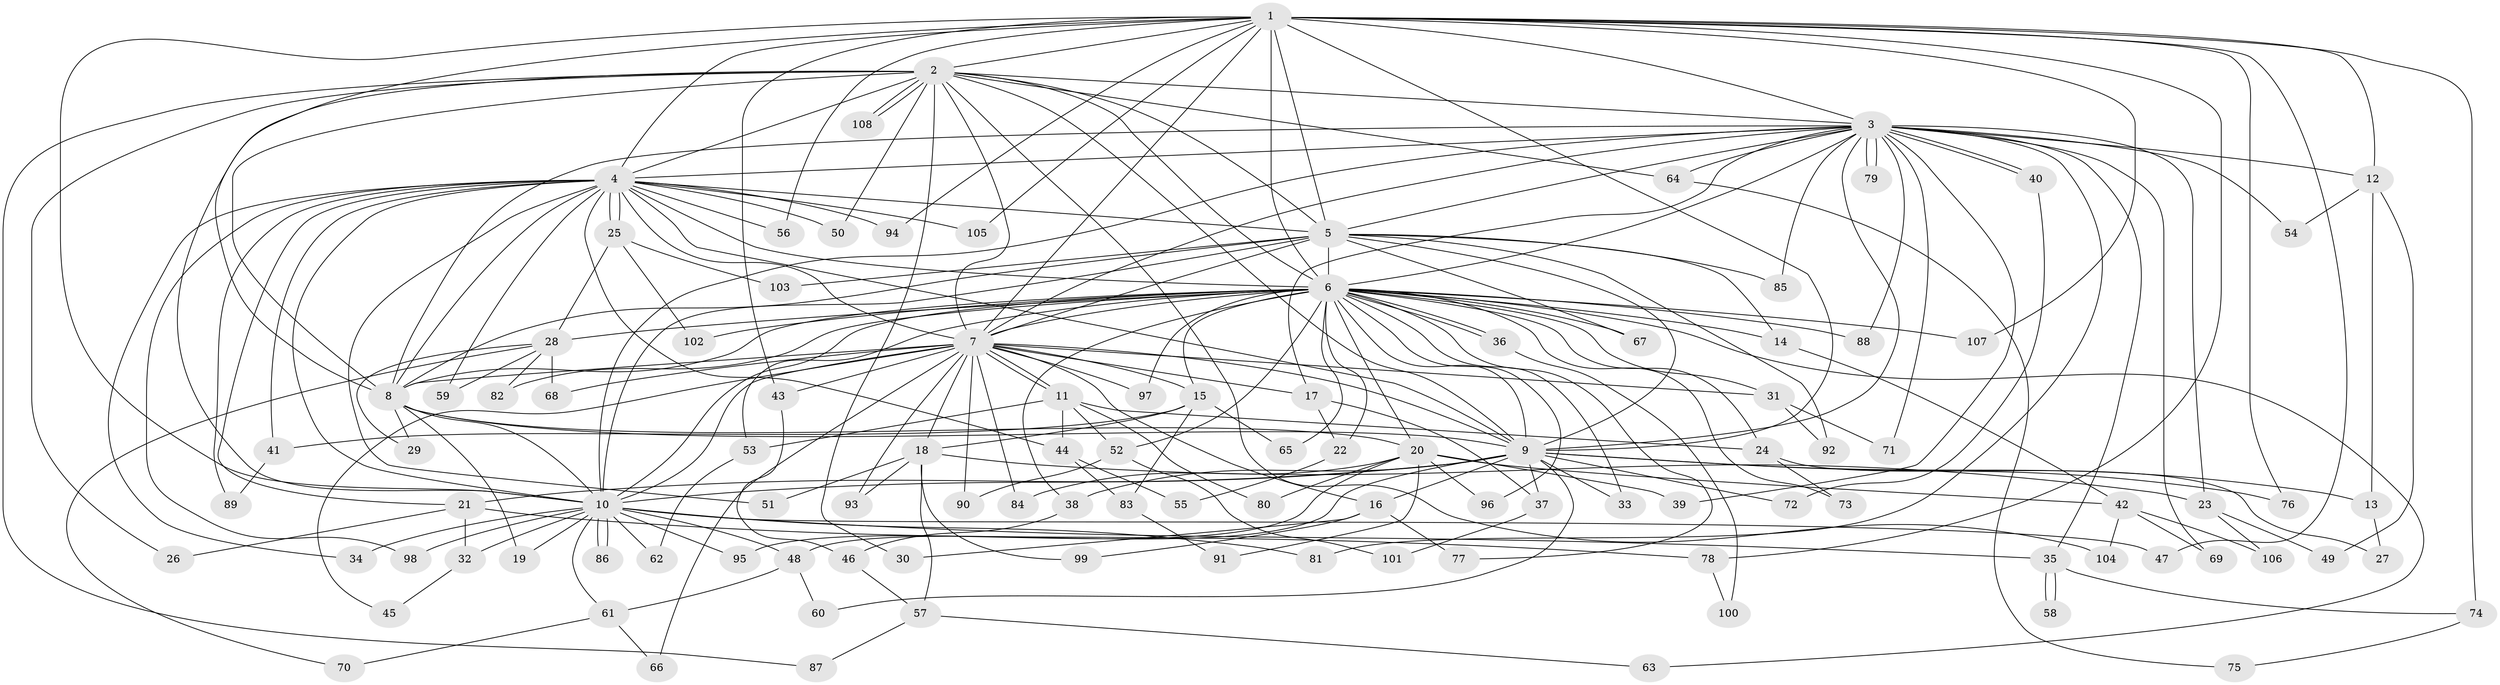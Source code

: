 // Generated by graph-tools (version 1.1) at 2025/46/03/09/25 04:46:05]
// undirected, 108 vertices, 241 edges
graph export_dot {
graph [start="1"]
  node [color=gray90,style=filled];
  1;
  2;
  3;
  4;
  5;
  6;
  7;
  8;
  9;
  10;
  11;
  12;
  13;
  14;
  15;
  16;
  17;
  18;
  19;
  20;
  21;
  22;
  23;
  24;
  25;
  26;
  27;
  28;
  29;
  30;
  31;
  32;
  33;
  34;
  35;
  36;
  37;
  38;
  39;
  40;
  41;
  42;
  43;
  44;
  45;
  46;
  47;
  48;
  49;
  50;
  51;
  52;
  53;
  54;
  55;
  56;
  57;
  58;
  59;
  60;
  61;
  62;
  63;
  64;
  65;
  66;
  67;
  68;
  69;
  70;
  71;
  72;
  73;
  74;
  75;
  76;
  77;
  78;
  79;
  80;
  81;
  82;
  83;
  84;
  85;
  86;
  87;
  88;
  89;
  90;
  91;
  92;
  93;
  94;
  95;
  96;
  97;
  98;
  99;
  100;
  101;
  102;
  103;
  104;
  105;
  106;
  107;
  108;
  1 -- 2;
  1 -- 3;
  1 -- 4;
  1 -- 5;
  1 -- 6;
  1 -- 7;
  1 -- 8;
  1 -- 9;
  1 -- 10;
  1 -- 12;
  1 -- 43;
  1 -- 47;
  1 -- 56;
  1 -- 74;
  1 -- 76;
  1 -- 78;
  1 -- 94;
  1 -- 105;
  1 -- 107;
  2 -- 3;
  2 -- 4;
  2 -- 5;
  2 -- 6;
  2 -- 7;
  2 -- 8;
  2 -- 9;
  2 -- 10;
  2 -- 26;
  2 -- 30;
  2 -- 50;
  2 -- 64;
  2 -- 87;
  2 -- 104;
  2 -- 108;
  2 -- 108;
  3 -- 4;
  3 -- 5;
  3 -- 6;
  3 -- 7;
  3 -- 8;
  3 -- 9;
  3 -- 10;
  3 -- 12;
  3 -- 17;
  3 -- 23;
  3 -- 35;
  3 -- 39;
  3 -- 40;
  3 -- 40;
  3 -- 54;
  3 -- 64;
  3 -- 69;
  3 -- 71;
  3 -- 79;
  3 -- 79;
  3 -- 81;
  3 -- 85;
  3 -- 88;
  4 -- 5;
  4 -- 6;
  4 -- 7;
  4 -- 8;
  4 -- 9;
  4 -- 10;
  4 -- 21;
  4 -- 25;
  4 -- 25;
  4 -- 34;
  4 -- 41;
  4 -- 44;
  4 -- 50;
  4 -- 51;
  4 -- 56;
  4 -- 59;
  4 -- 89;
  4 -- 94;
  4 -- 98;
  4 -- 105;
  5 -- 6;
  5 -- 7;
  5 -- 8;
  5 -- 9;
  5 -- 10;
  5 -- 14;
  5 -- 67;
  5 -- 85;
  5 -- 92;
  5 -- 103;
  6 -- 7;
  6 -- 8;
  6 -- 9;
  6 -- 10;
  6 -- 14;
  6 -- 15;
  6 -- 20;
  6 -- 22;
  6 -- 24;
  6 -- 28;
  6 -- 31;
  6 -- 33;
  6 -- 36;
  6 -- 36;
  6 -- 38;
  6 -- 52;
  6 -- 53;
  6 -- 63;
  6 -- 65;
  6 -- 67;
  6 -- 73;
  6 -- 77;
  6 -- 82;
  6 -- 88;
  6 -- 96;
  6 -- 97;
  6 -- 102;
  6 -- 107;
  7 -- 8;
  7 -- 9;
  7 -- 10;
  7 -- 11;
  7 -- 11;
  7 -- 15;
  7 -- 16;
  7 -- 17;
  7 -- 18;
  7 -- 31;
  7 -- 43;
  7 -- 45;
  7 -- 66;
  7 -- 68;
  7 -- 84;
  7 -- 90;
  7 -- 93;
  7 -- 97;
  8 -- 9;
  8 -- 10;
  8 -- 19;
  8 -- 20;
  8 -- 29;
  9 -- 10;
  9 -- 13;
  9 -- 16;
  9 -- 21;
  9 -- 33;
  9 -- 37;
  9 -- 38;
  9 -- 48;
  9 -- 60;
  9 -- 72;
  9 -- 76;
  10 -- 19;
  10 -- 32;
  10 -- 34;
  10 -- 35;
  10 -- 47;
  10 -- 48;
  10 -- 61;
  10 -- 62;
  10 -- 81;
  10 -- 86;
  10 -- 86;
  10 -- 95;
  10 -- 98;
  11 -- 24;
  11 -- 44;
  11 -- 52;
  11 -- 53;
  11 -- 80;
  12 -- 13;
  12 -- 49;
  12 -- 54;
  13 -- 27;
  14 -- 42;
  15 -- 18;
  15 -- 41;
  15 -- 65;
  15 -- 83;
  16 -- 30;
  16 -- 77;
  16 -- 99;
  17 -- 22;
  17 -- 37;
  18 -- 23;
  18 -- 51;
  18 -- 57;
  18 -- 93;
  18 -- 99;
  20 -- 39;
  20 -- 42;
  20 -- 80;
  20 -- 84;
  20 -- 91;
  20 -- 95;
  20 -- 96;
  21 -- 26;
  21 -- 32;
  21 -- 78;
  22 -- 55;
  23 -- 49;
  23 -- 106;
  24 -- 27;
  24 -- 73;
  25 -- 28;
  25 -- 102;
  25 -- 103;
  28 -- 29;
  28 -- 59;
  28 -- 68;
  28 -- 70;
  28 -- 82;
  31 -- 71;
  31 -- 92;
  32 -- 45;
  35 -- 58;
  35 -- 58;
  35 -- 74;
  36 -- 100;
  37 -- 101;
  38 -- 46;
  40 -- 72;
  41 -- 89;
  42 -- 69;
  42 -- 104;
  42 -- 106;
  43 -- 46;
  44 -- 55;
  44 -- 83;
  46 -- 57;
  48 -- 60;
  48 -- 61;
  52 -- 90;
  52 -- 101;
  53 -- 62;
  57 -- 63;
  57 -- 87;
  61 -- 66;
  61 -- 70;
  64 -- 75;
  74 -- 75;
  78 -- 100;
  83 -- 91;
}
